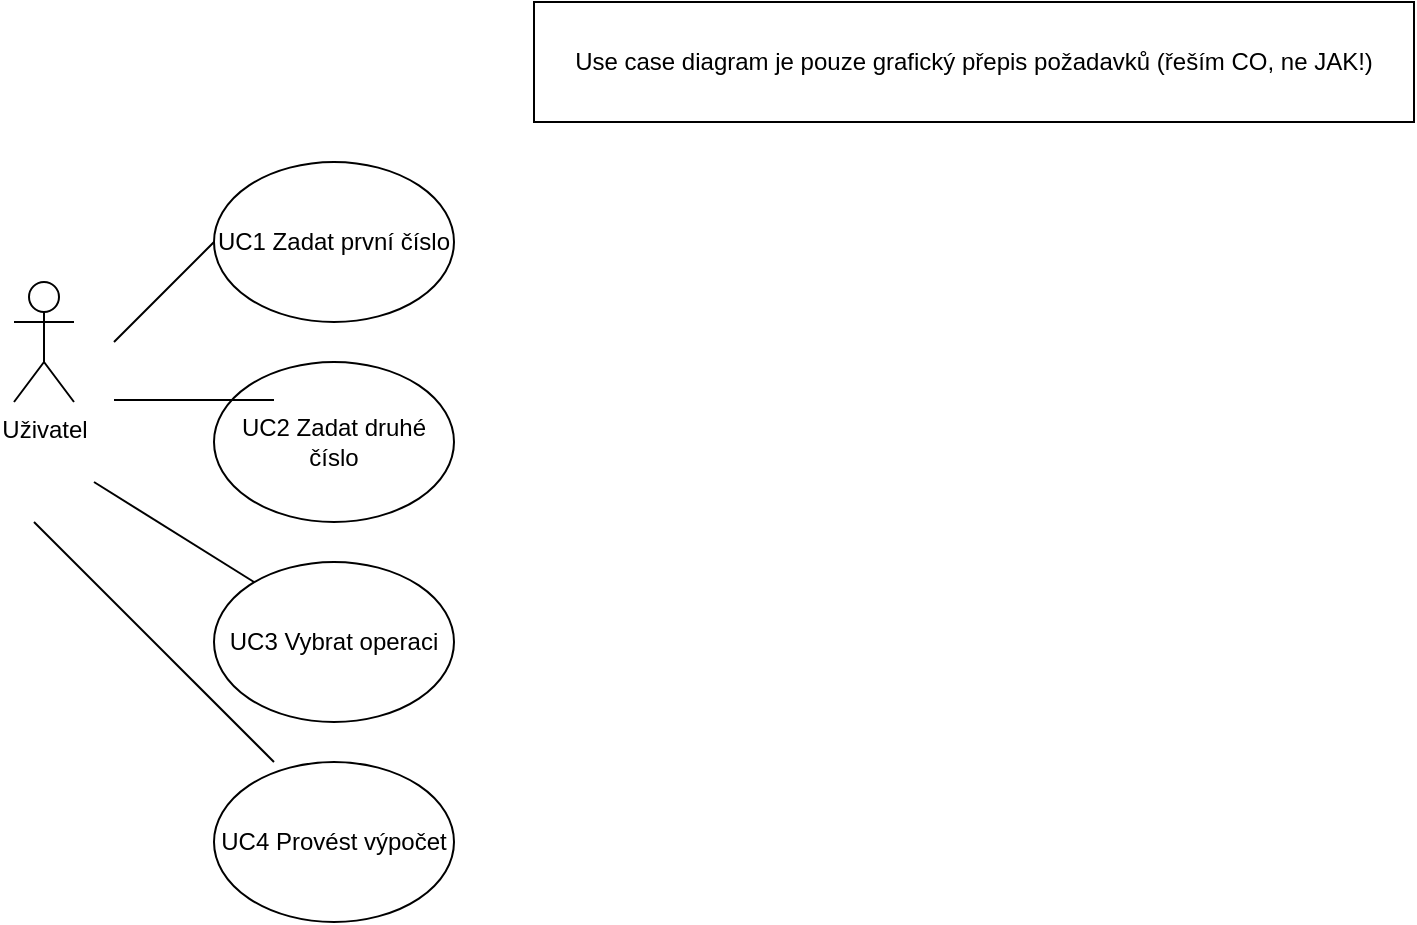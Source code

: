 <mxfile version="24.2.2" type="github">
  <diagram name="Page-1" id="74yGzI3Gxx3nxTHTDr0C">
    <mxGraphModel dx="1050" dy="522" grid="1" gridSize="10" guides="1" tooltips="1" connect="1" arrows="1" fold="1" page="1" pageScale="1" pageWidth="827" pageHeight="1169" math="0" shadow="0">
      <root>
        <mxCell id="0" />
        <mxCell id="1" parent="0" />
        <mxCell id="uTKNt6Q6hNcm6X3JNJzD-3" value="UC4 Provést výpočet" style="ellipse;whiteSpace=wrap;html=1;" vertex="1" parent="1">
          <mxGeometry x="190" y="410" width="120" height="80" as="geometry" />
        </mxCell>
        <mxCell id="uTKNt6Q6hNcm6X3JNJzD-5" value="Uživatel" style="shape=umlActor;verticalLabelPosition=bottom;verticalAlign=top;html=1;outlineConnect=0;" vertex="1" parent="1">
          <mxGeometry x="90" y="170" width="30" height="60" as="geometry" />
        </mxCell>
        <mxCell id="uTKNt6Q6hNcm6X3JNJzD-7" value="UC2 Zadat druhé číslo" style="ellipse;whiteSpace=wrap;html=1;" vertex="1" parent="1">
          <mxGeometry x="190" y="210" width="120" height="80" as="geometry" />
        </mxCell>
        <mxCell id="uTKNt6Q6hNcm6X3JNJzD-8" value="UC1 Zadat první číslo" style="ellipse;whiteSpace=wrap;html=1;" vertex="1" parent="1">
          <mxGeometry x="190" y="110" width="120" height="80" as="geometry" />
        </mxCell>
        <mxCell id="uTKNt6Q6hNcm6X3JNJzD-9" value="UC3 Vybrat operaci" style="ellipse;whiteSpace=wrap;html=1;" vertex="1" parent="1">
          <mxGeometry x="190" y="310" width="120" height="80" as="geometry" />
        </mxCell>
        <mxCell id="uTKNt6Q6hNcm6X3JNJzD-10" value="" style="endArrow=none;html=1;rounded=0;" edge="1" parent="1">
          <mxGeometry width="50" height="50" relative="1" as="geometry">
            <mxPoint x="140" y="200" as="sourcePoint" />
            <mxPoint x="190" y="150" as="targetPoint" />
            <Array as="points">
              <mxPoint x="160" y="180" />
            </Array>
          </mxGeometry>
        </mxCell>
        <mxCell id="uTKNt6Q6hNcm6X3JNJzD-11" value="" style="endArrow=none;html=1;rounded=0;" edge="1" parent="1">
          <mxGeometry width="50" height="50" relative="1" as="geometry">
            <mxPoint x="140" y="229" as="sourcePoint" />
            <mxPoint x="220" y="229" as="targetPoint" />
          </mxGeometry>
        </mxCell>
        <mxCell id="uTKNt6Q6hNcm6X3JNJzD-12" value="" style="endArrow=none;html=1;rounded=0;" edge="1" parent="1">
          <mxGeometry width="50" height="50" relative="1" as="geometry">
            <mxPoint x="130" y="270" as="sourcePoint" />
            <mxPoint x="210" y="320" as="targetPoint" />
          </mxGeometry>
        </mxCell>
        <mxCell id="uTKNt6Q6hNcm6X3JNJzD-14" value="" style="endArrow=none;html=1;rounded=0;" edge="1" parent="1">
          <mxGeometry width="50" height="50" relative="1" as="geometry">
            <mxPoint x="220" y="410" as="sourcePoint" />
            <mxPoint x="100" y="290" as="targetPoint" />
            <Array as="points">
              <mxPoint x="160" y="350" />
            </Array>
          </mxGeometry>
        </mxCell>
        <mxCell id="uTKNt6Q6hNcm6X3JNJzD-17" value="Use case diagram je pouze grafický přepis požadavků (řeším CO, ne JAK!)" style="rounded=0;whiteSpace=wrap;html=1;" vertex="1" parent="1">
          <mxGeometry x="350" y="30" width="440" height="60" as="geometry" />
        </mxCell>
      </root>
    </mxGraphModel>
  </diagram>
</mxfile>
